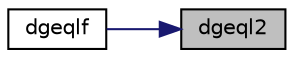 digraph "dgeql2"
{
 // LATEX_PDF_SIZE
  edge [fontname="Helvetica",fontsize="10",labelfontname="Helvetica",labelfontsize="10"];
  node [fontname="Helvetica",fontsize="10",shape=record];
  rankdir="RL";
  Node1 [label="dgeql2",height=0.2,width=0.4,color="black", fillcolor="grey75", style="filled", fontcolor="black",tooltip="DGEQL2 computes the QL factorization of a general rectangular matrix using an unblocked algorithm."];
  Node1 -> Node2 [dir="back",color="midnightblue",fontsize="10",style="solid",fontname="Helvetica"];
  Node2 [label="dgeqlf",height=0.2,width=0.4,color="black", fillcolor="white", style="filled",URL="$dgeqlf_8f.html#a0860daeae9b6084202a647418f54af27",tooltip="DGEQLF"];
}
